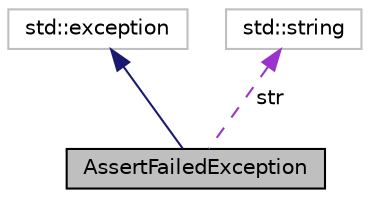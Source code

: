 digraph "AssertFailedException"
{
 // LATEX_PDF_SIZE
  edge [fontname="Helvetica",fontsize="10",labelfontname="Helvetica",labelfontsize="10"];
  node [fontname="Helvetica",fontsize="10",shape=record];
  Node1 [label="AssertFailedException",height=0.2,width=0.4,color="black", fillcolor="grey75", style="filled", fontcolor="black",tooltip="Extends std::exception and is the exception that we throw if an assert fails."];
  Node2 -> Node1 [dir="back",color="midnightblue",fontsize="10",style="solid",fontname="Helvetica"];
  Node2 [label="std::exception",height=0.2,width=0.4,color="grey75", fillcolor="white", style="filled",tooltip="STL class."];
  Node3 -> Node1 [dir="back",color="darkorchid3",fontsize="10",style="dashed",label=" str" ,fontname="Helvetica"];
  Node3 [label="std::string",height=0.2,width=0.4,color="grey75", fillcolor="white", style="filled",tooltip="STL class."];
}
